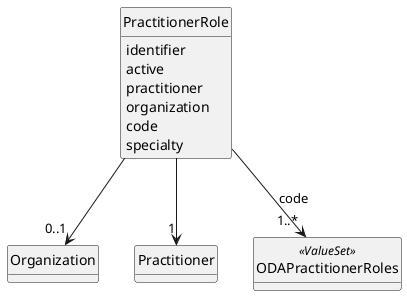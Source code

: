 @startuml

class Organization{
	
}
class Practitioner {
	
}
class PractitionerRole {

	identifier
	active
	practitioner
	organization
	code
	specialty
}

class ODAPractitionerRoles<<ValueSet>> 

hide circle
hide methods

PractitionerRole --> "0..1" Organization
PractitionerRole --> "1" Practitioner
PractitionerRole --> "1..*" ODAPractitionerRoles : code

@enduml